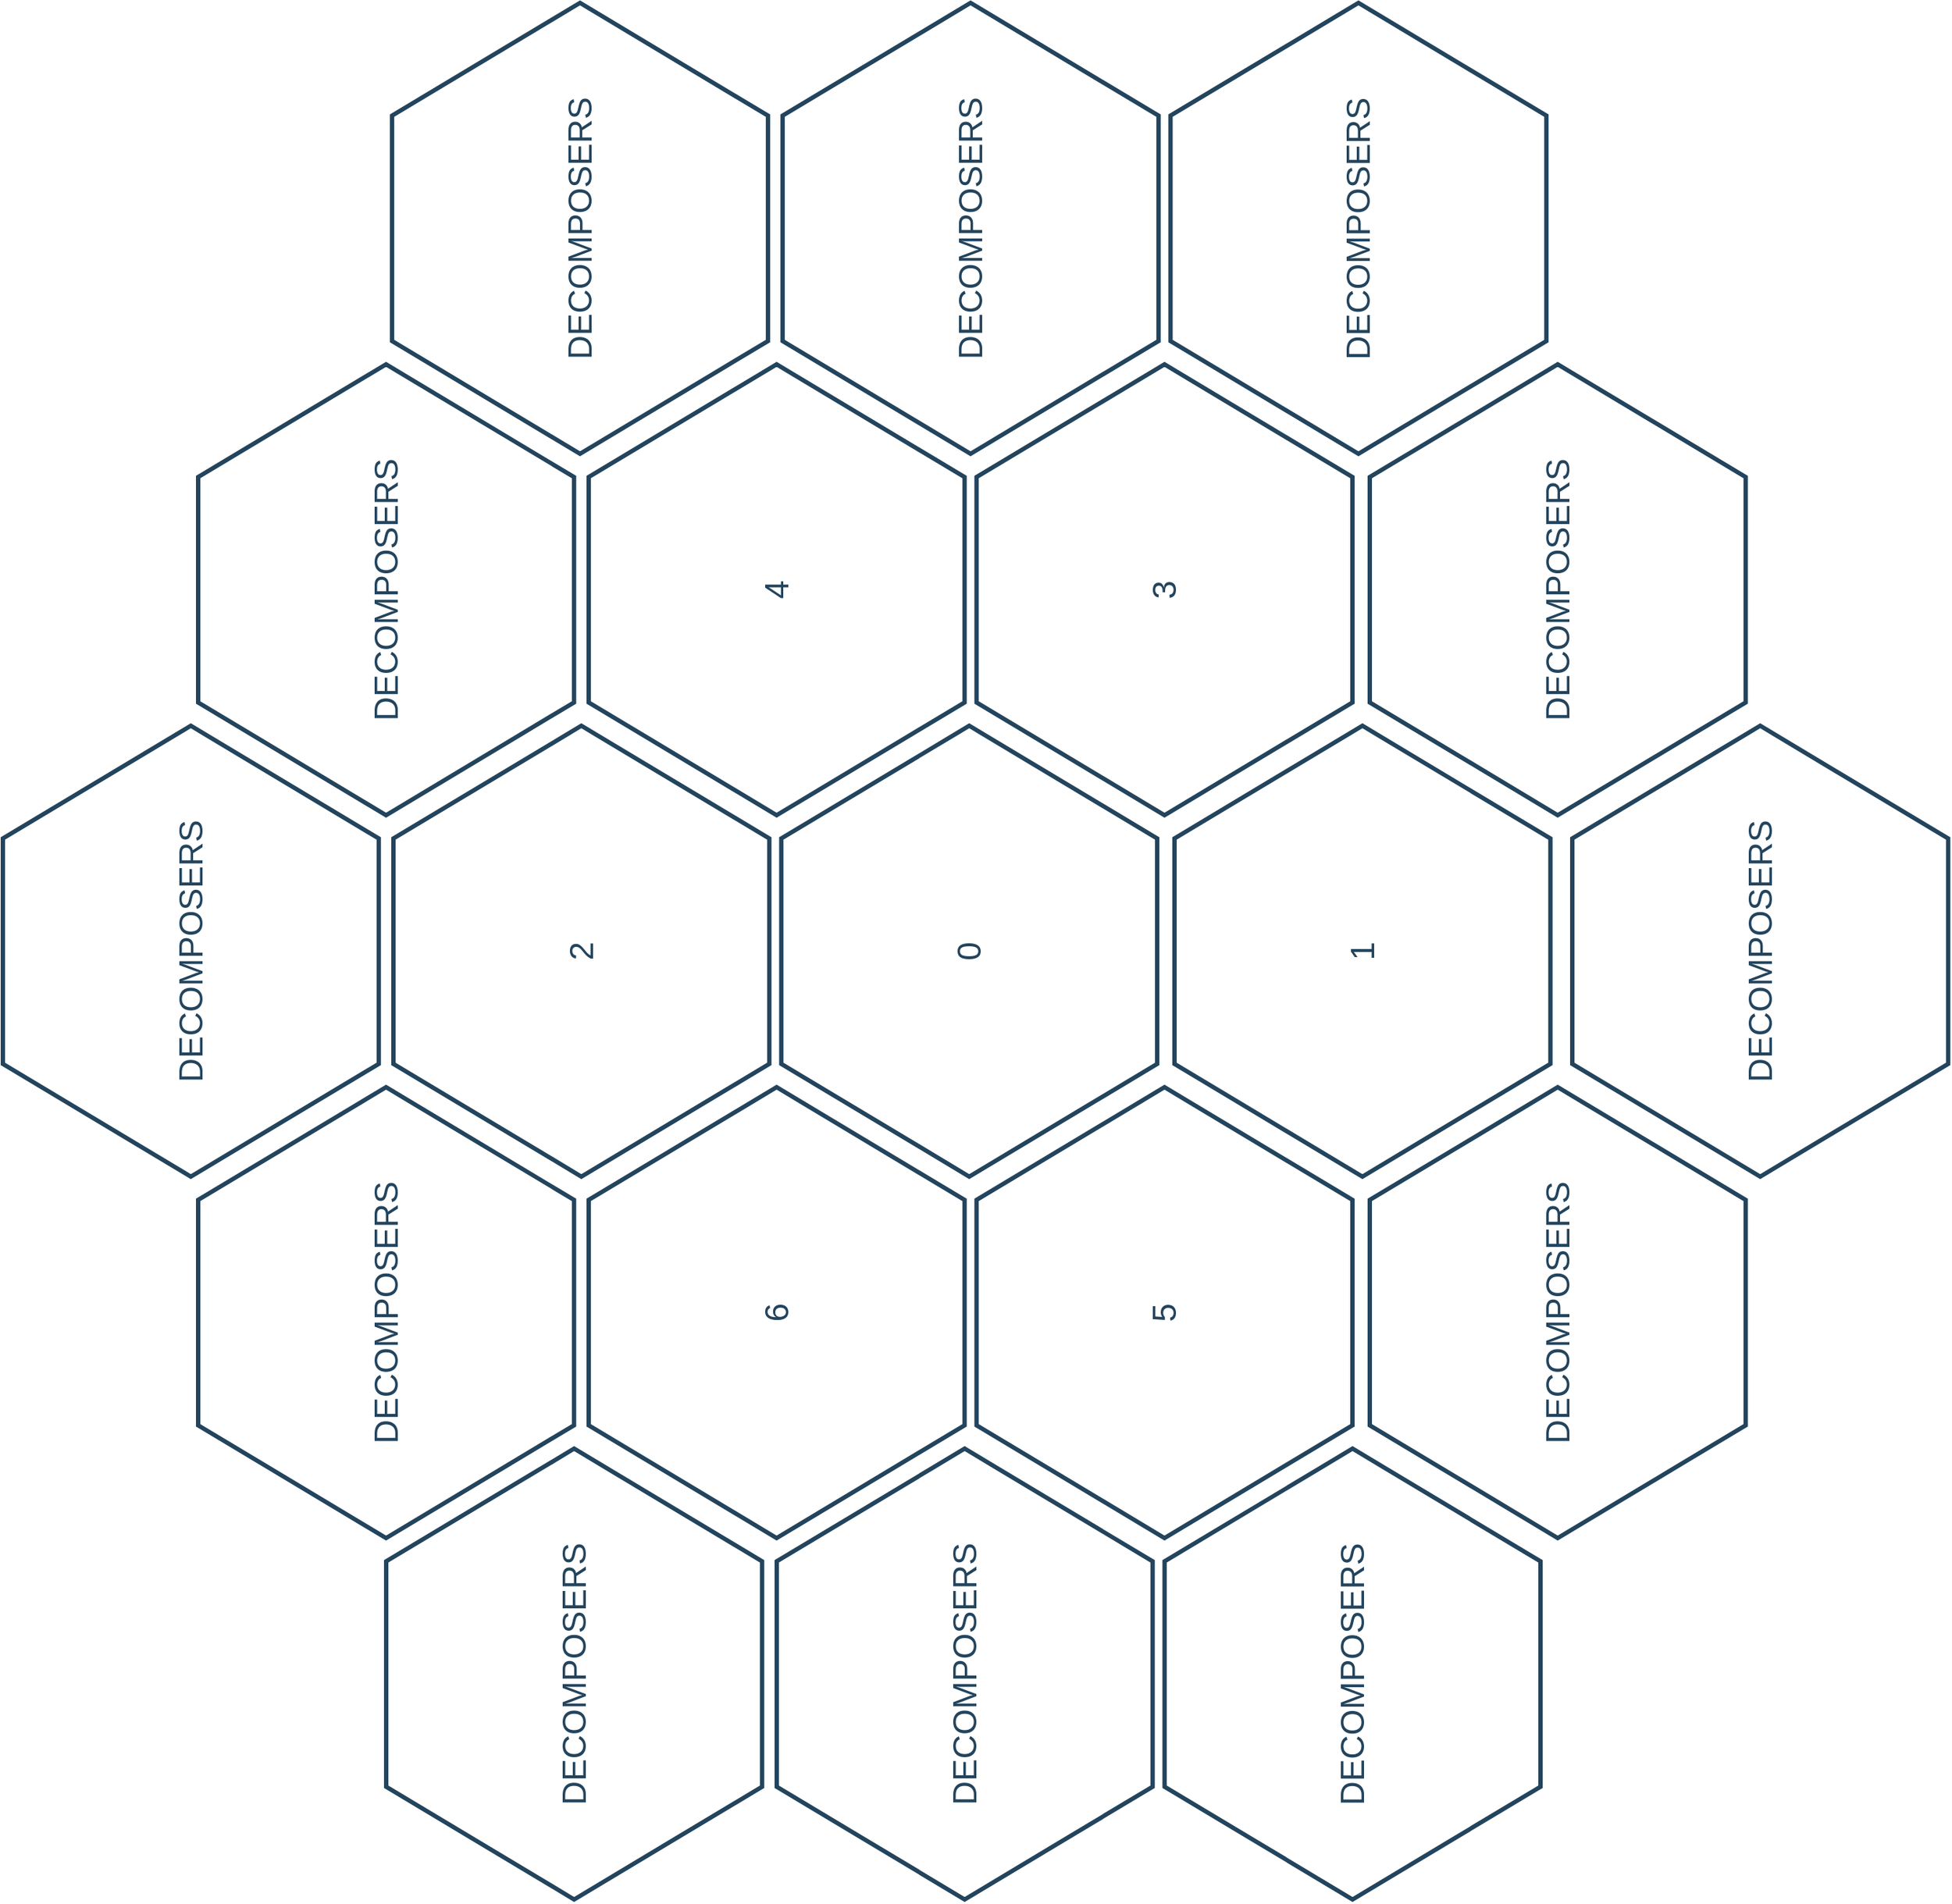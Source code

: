 <mxfile version="14.4.4" type="github">
  <diagram id="07fea595-8f29-1299-0266-81d95cde20df" name="Page-1">
    <mxGraphModel dx="4255" dy="542" grid="1" gridSize="10" guides="1" tooltips="1" connect="1" arrows="1" fold="1" page="1" pageScale="1" pageWidth="1169" pageHeight="827" background="#ffffff" math="0" shadow="0">
      <root>
        <mxCell id="0" />
        <mxCell id="1" parent="0" />
        <mxCell id="PzsfucMbr1FYlHHl_oSy-659" value="&lt;font style=&quot;font-size: 23px;&quot;&gt;DECOMPOSERS&lt;/font&gt;" style="shape=hexagon;perimeter=hexagonPerimeter2;whiteSpace=wrap;html=1;shadow=0;labelBackgroundColor=none;strokeColor=#23445D;fillColor=#ffffff;gradientColor=none;fontFamily=Helvetica;fontSize=23;fontColor=#23445D;align=center;strokeWidth=3;rotation=-90;" vertex="1" parent="1">
          <mxGeometry x="708.16" y="1960.0" width="311.842" height="259.868" as="geometry" />
        </mxCell>
        <mxCell id="PzsfucMbr1FYlHHl_oSy-671" value="&lt;font style=&quot;font-size: 23px;&quot;&gt;DECOMPOSERS&lt;/font&gt;" style="shape=hexagon;perimeter=hexagonPerimeter2;whiteSpace=wrap;html=1;shadow=0;labelBackgroundColor=none;strokeColor=#23445D;fillColor=#ffffff;gradientColor=none;fontFamily=Helvetica;fontSize=23;fontColor=#23445D;align=center;strokeWidth=3;rotation=-90;" vertex="1" parent="1">
          <mxGeometry x="440.0" y="1960.0" width="311.842" height="259.868" as="geometry" />
        </mxCell>
        <mxCell id="PzsfucMbr1FYlHHl_oSy-672" value="&lt;font style=&quot;font-size: 23px;&quot;&gt;DECOMPOSERS&lt;/font&gt;" style="shape=hexagon;perimeter=hexagonPerimeter2;whiteSpace=wrap;html=1;shadow=0;labelBackgroundColor=none;strokeColor=#23445D;fillColor=#ffffff;gradientColor=none;fontFamily=Helvetica;fontSize=23;fontColor=#23445D;align=center;strokeWidth=3;rotation=-90;" vertex="1" parent="1">
          <mxGeometry x="170.0" y="1960.0" width="311.842" height="259.868" as="geometry" />
        </mxCell>
        <mxCell id="PzsfucMbr1FYlHHl_oSy-673" value="5" style="shape=hexagon;perimeter=hexagonPerimeter2;whiteSpace=wrap;html=1;shadow=0;labelBackgroundColor=none;strokeColor=#23445D;fillColor=#ffffff;gradientColor=none;fontFamily=Helvetica;fontSize=23;fontColor=#23445D;align=center;strokeWidth=3;rotation=-90;" vertex="1" parent="1">
          <mxGeometry x="578.16" y="1710.0" width="311.842" height="259.868" as="geometry" />
        </mxCell>
        <mxCell id="PzsfucMbr1FYlHHl_oSy-674" value="6" style="shape=hexagon;perimeter=hexagonPerimeter2;whiteSpace=wrap;html=1;shadow=0;labelBackgroundColor=none;strokeColor=#23445D;fillColor=#ffffff;gradientColor=none;fontFamily=Helvetica;fontSize=23;fontColor=#23445D;align=center;strokeWidth=3;rotation=-90;" vertex="1" parent="1">
          <mxGeometry x="310.0" y="1710.0" width="311.842" height="259.868" as="geometry" />
        </mxCell>
        <mxCell id="PzsfucMbr1FYlHHl_oSy-675" value="&lt;font style=&quot;font-size: 23px;&quot;&gt;DECOMPOSERS&lt;/font&gt;" style="shape=hexagon;perimeter=hexagonPerimeter2;whiteSpace=wrap;html=1;shadow=0;labelBackgroundColor=none;strokeColor=#23445D;fillColor=#ffffff;gradientColor=none;fontFamily=Helvetica;fontSize=23;fontColor=#23445D;align=center;strokeWidth=3;rotation=-90;" vertex="1" parent="1">
          <mxGeometry x="40.0" y="1710.0" width="311.842" height="259.868" as="geometry" />
        </mxCell>
        <mxCell id="PzsfucMbr1FYlHHl_oSy-676" value="&lt;font style=&quot;font-size: 23px;&quot;&gt;DECOMPOSERS&lt;/font&gt;" style="shape=hexagon;perimeter=hexagonPerimeter2;whiteSpace=wrap;html=1;shadow=0;labelBackgroundColor=none;strokeColor=#23445D;fillColor=#ffffff;gradientColor=none;fontFamily=Helvetica;fontSize=23;fontColor=#23445D;align=center;strokeWidth=3;rotation=-90;" vertex="1" parent="1">
          <mxGeometry x="850" y="1710.0" width="311.842" height="259.868" as="geometry" />
        </mxCell>
        <mxCell id="PzsfucMbr1FYlHHl_oSy-677" value="0" style="shape=hexagon;perimeter=hexagonPerimeter2;whiteSpace=wrap;html=1;shadow=0;labelBackgroundColor=none;strokeColor=#23445D;fillColor=#ffffff;gradientColor=none;fontFamily=Helvetica;fontSize=23;fontColor=#23445D;align=center;strokeWidth=3;rotation=-90;" vertex="1" parent="1">
          <mxGeometry x="443.16" y="1460.0" width="311.842" height="259.868" as="geometry" />
        </mxCell>
        <mxCell id="PzsfucMbr1FYlHHl_oSy-678" value="2" style="shape=hexagon;perimeter=hexagonPerimeter2;whiteSpace=wrap;html=1;shadow=0;labelBackgroundColor=none;strokeColor=#23445D;fillColor=#ffffff;gradientColor=none;fontFamily=Helvetica;fontSize=23;fontColor=#23445D;align=center;strokeWidth=3;rotation=-90;" vertex="1" parent="1">
          <mxGeometry x="175.0" y="1460.0" width="311.842" height="259.868" as="geometry" />
        </mxCell>
        <mxCell id="PzsfucMbr1FYlHHl_oSy-679" value="&lt;font style=&quot;font-size: 23px;&quot;&gt;DECOMPOSERS&lt;/font&gt;" style="shape=hexagon;perimeter=hexagonPerimeter2;whiteSpace=wrap;html=1;shadow=0;labelBackgroundColor=none;strokeColor=#23445D;fillColor=#ffffff;gradientColor=none;fontFamily=Helvetica;fontSize=23;fontColor=#23445D;align=center;strokeWidth=3;rotation=-90;" vertex="1" parent="1">
          <mxGeometry x="-95.0" y="1460.0" width="311.842" height="259.868" as="geometry" />
        </mxCell>
        <mxCell id="PzsfucMbr1FYlHHl_oSy-680" value="1" style="shape=hexagon;perimeter=hexagonPerimeter2;whiteSpace=wrap;html=1;shadow=0;labelBackgroundColor=none;strokeColor=#23445D;fillColor=#ffffff;gradientColor=none;fontFamily=Helvetica;fontSize=23;fontColor=#23445D;align=center;strokeWidth=3;rotation=-90;" vertex="1" parent="1">
          <mxGeometry x="715" y="1460.0" width="311.842" height="259.868" as="geometry" />
        </mxCell>
        <mxCell id="PzsfucMbr1FYlHHl_oSy-681" value="&lt;font style=&quot;font-size: 23px;&quot;&gt;DECOMPOSERS&lt;/font&gt;" style="shape=hexagon;perimeter=hexagonPerimeter2;whiteSpace=wrap;html=1;shadow=0;labelBackgroundColor=none;strokeColor=#23445D;fillColor=#ffffff;gradientColor=none;fontFamily=Helvetica;fontSize=23;fontColor=#23445D;align=center;strokeWidth=3;rotation=-90;" vertex="1" parent="1">
          <mxGeometry x="990" y="1460.0" width="311.842" height="259.868" as="geometry" />
        </mxCell>
        <mxCell id="PzsfucMbr1FYlHHl_oSy-682" value="3" style="shape=hexagon;perimeter=hexagonPerimeter2;whiteSpace=wrap;html=1;shadow=0;labelBackgroundColor=none;strokeColor=#23445D;fillColor=#ffffff;gradientColor=none;fontFamily=Helvetica;fontSize=23;fontColor=#23445D;align=center;strokeWidth=3;rotation=-90;" vertex="1" parent="1">
          <mxGeometry x="578.16" y="1210.0" width="311.842" height="259.868" as="geometry" />
        </mxCell>
        <mxCell id="PzsfucMbr1FYlHHl_oSy-683" value="4" style="shape=hexagon;perimeter=hexagonPerimeter2;whiteSpace=wrap;html=1;shadow=0;labelBackgroundColor=none;strokeColor=#23445D;fillColor=#ffffff;gradientColor=none;fontFamily=Helvetica;fontSize=23;fontColor=#23445D;align=center;strokeWidth=3;rotation=-90;" vertex="1" parent="1">
          <mxGeometry x="310.0" y="1210.0" width="311.842" height="259.868" as="geometry" />
        </mxCell>
        <mxCell id="PzsfucMbr1FYlHHl_oSy-684" value="&lt;font style=&quot;font-size: 23px;&quot;&gt;DECOMPOSERS&lt;/font&gt;" style="shape=hexagon;perimeter=hexagonPerimeter2;whiteSpace=wrap;html=1;shadow=0;labelBackgroundColor=none;strokeColor=#23445D;fillColor=#ffffff;gradientColor=none;fontFamily=Helvetica;fontSize=23;fontColor=#23445D;align=center;strokeWidth=3;rotation=-90;" vertex="1" parent="1">
          <mxGeometry x="40.0" y="1210.0" width="311.842" height="259.868" as="geometry" />
        </mxCell>
        <mxCell id="PzsfucMbr1FYlHHl_oSy-685" value="&lt;font style=&quot;font-size: 23px;&quot;&gt;DECOMPOSERS&lt;/font&gt;" style="shape=hexagon;perimeter=hexagonPerimeter2;whiteSpace=wrap;html=1;shadow=0;labelBackgroundColor=none;strokeColor=#23445D;fillColor=#ffffff;gradientColor=none;fontFamily=Helvetica;fontSize=23;fontColor=#23445D;align=center;strokeWidth=3;rotation=-90;" vertex="1" parent="1">
          <mxGeometry x="850" y="1210.0" width="311.842" height="259.868" as="geometry" />
        </mxCell>
        <mxCell id="PzsfucMbr1FYlHHl_oSy-686" value="&lt;font style=&quot;font-size: 23px;&quot;&gt;DECOMPOSERS&lt;/font&gt;" style="shape=hexagon;perimeter=hexagonPerimeter2;whiteSpace=wrap;html=1;shadow=0;labelBackgroundColor=none;strokeColor=#23445D;fillColor=#ffffff;gradientColor=none;fontFamily=Helvetica;fontSize=23;fontColor=#23445D;align=center;strokeWidth=3;rotation=-90;" vertex="1" parent="1">
          <mxGeometry x="712.24" y="960.0" width="311.842" height="259.868" as="geometry" />
        </mxCell>
        <mxCell id="PzsfucMbr1FYlHHl_oSy-687" value="&lt;font style=&quot;font-size: 23px;&quot;&gt;DECOMPOSERS&lt;/font&gt;" style="shape=hexagon;perimeter=hexagonPerimeter2;whiteSpace=wrap;html=1;shadow=0;labelBackgroundColor=none;strokeColor=#23445D;fillColor=#ffffff;gradientColor=none;fontFamily=Helvetica;fontSize=23;fontColor=#23445D;align=center;strokeWidth=3;rotation=-90;" vertex="1" parent="1">
          <mxGeometry x="444.08" y="960.0" width="311.842" height="259.868" as="geometry" />
        </mxCell>
        <mxCell id="PzsfucMbr1FYlHHl_oSy-688" value="&lt;font style=&quot;font-size: 23px;&quot;&gt;DECOMPOSERS&lt;/font&gt;" style="shape=hexagon;perimeter=hexagonPerimeter2;whiteSpace=wrap;html=1;shadow=0;labelBackgroundColor=none;strokeColor=#23445D;fillColor=#ffffff;gradientColor=none;fontFamily=Helvetica;fontSize=23;fontColor=#23445D;align=center;strokeWidth=3;rotation=-90;" vertex="1" parent="1">
          <mxGeometry x="174.08" y="960.0" width="311.842" height="259.868" as="geometry" />
        </mxCell>
      </root>
    </mxGraphModel>
  </diagram>
</mxfile>
